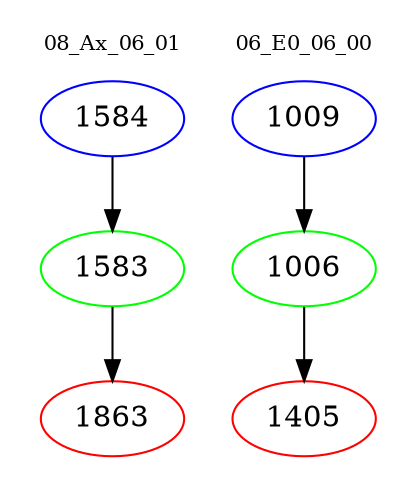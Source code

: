 digraph{
subgraph cluster_0 {
color = white
label = "08_Ax_06_01";
fontsize=10;
T0_1584 [label="1584", color="blue"]
T0_1584 -> T0_1583 [color="black"]
T0_1583 [label="1583", color="green"]
T0_1583 -> T0_1863 [color="black"]
T0_1863 [label="1863", color="red"]
}
subgraph cluster_1 {
color = white
label = "06_E0_06_00";
fontsize=10;
T1_1009 [label="1009", color="blue"]
T1_1009 -> T1_1006 [color="black"]
T1_1006 [label="1006", color="green"]
T1_1006 -> T1_1405 [color="black"]
T1_1405 [label="1405", color="red"]
}
}
